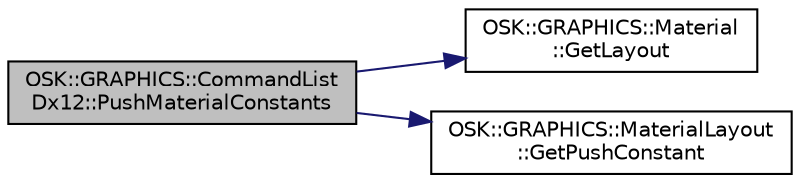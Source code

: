 digraph "OSK::GRAPHICS::CommandListDx12::PushMaterialConstants"
{
 // LATEX_PDF_SIZE
  edge [fontname="Helvetica",fontsize="10",labelfontname="Helvetica",labelfontsize="10"];
  node [fontname="Helvetica",fontsize="10",shape=record];
  rankdir="LR";
  Node1 [label="OSK::GRAPHICS::CommandList\lDx12::PushMaterialConstants",height=0.2,width=0.4,color="black", fillcolor="grey75", style="filled", fontcolor="black",tooltip="Envía datos push constant al shader."];
  Node1 -> Node2 [color="midnightblue",fontsize="10",style="solid"];
  Node2 [label="OSK::GRAPHICS::Material\l::GetLayout",height=0.2,width=0.4,color="black", fillcolor="white", style="filled",URL="$class_o_s_k_1_1_g_r_a_p_h_i_c_s_1_1_material.html#a29f2fe999bf8857dbbb65fb73df335ca",tooltip=" "];
  Node1 -> Node3 [color="midnightblue",fontsize="10",style="solid"];
  Node3 [label="OSK::GRAPHICS::MaterialLayout\l::GetPushConstant",height=0.2,width=0.4,color="black", fillcolor="white", style="filled",URL="$class_o_s_k_1_1_g_r_a_p_h_i_c_s_1_1_material_layout.html#a2569f4386c935be6c948ac9a3fd6998e",tooltip="Devuelve el slot push constant con el nombre dado."];
}
